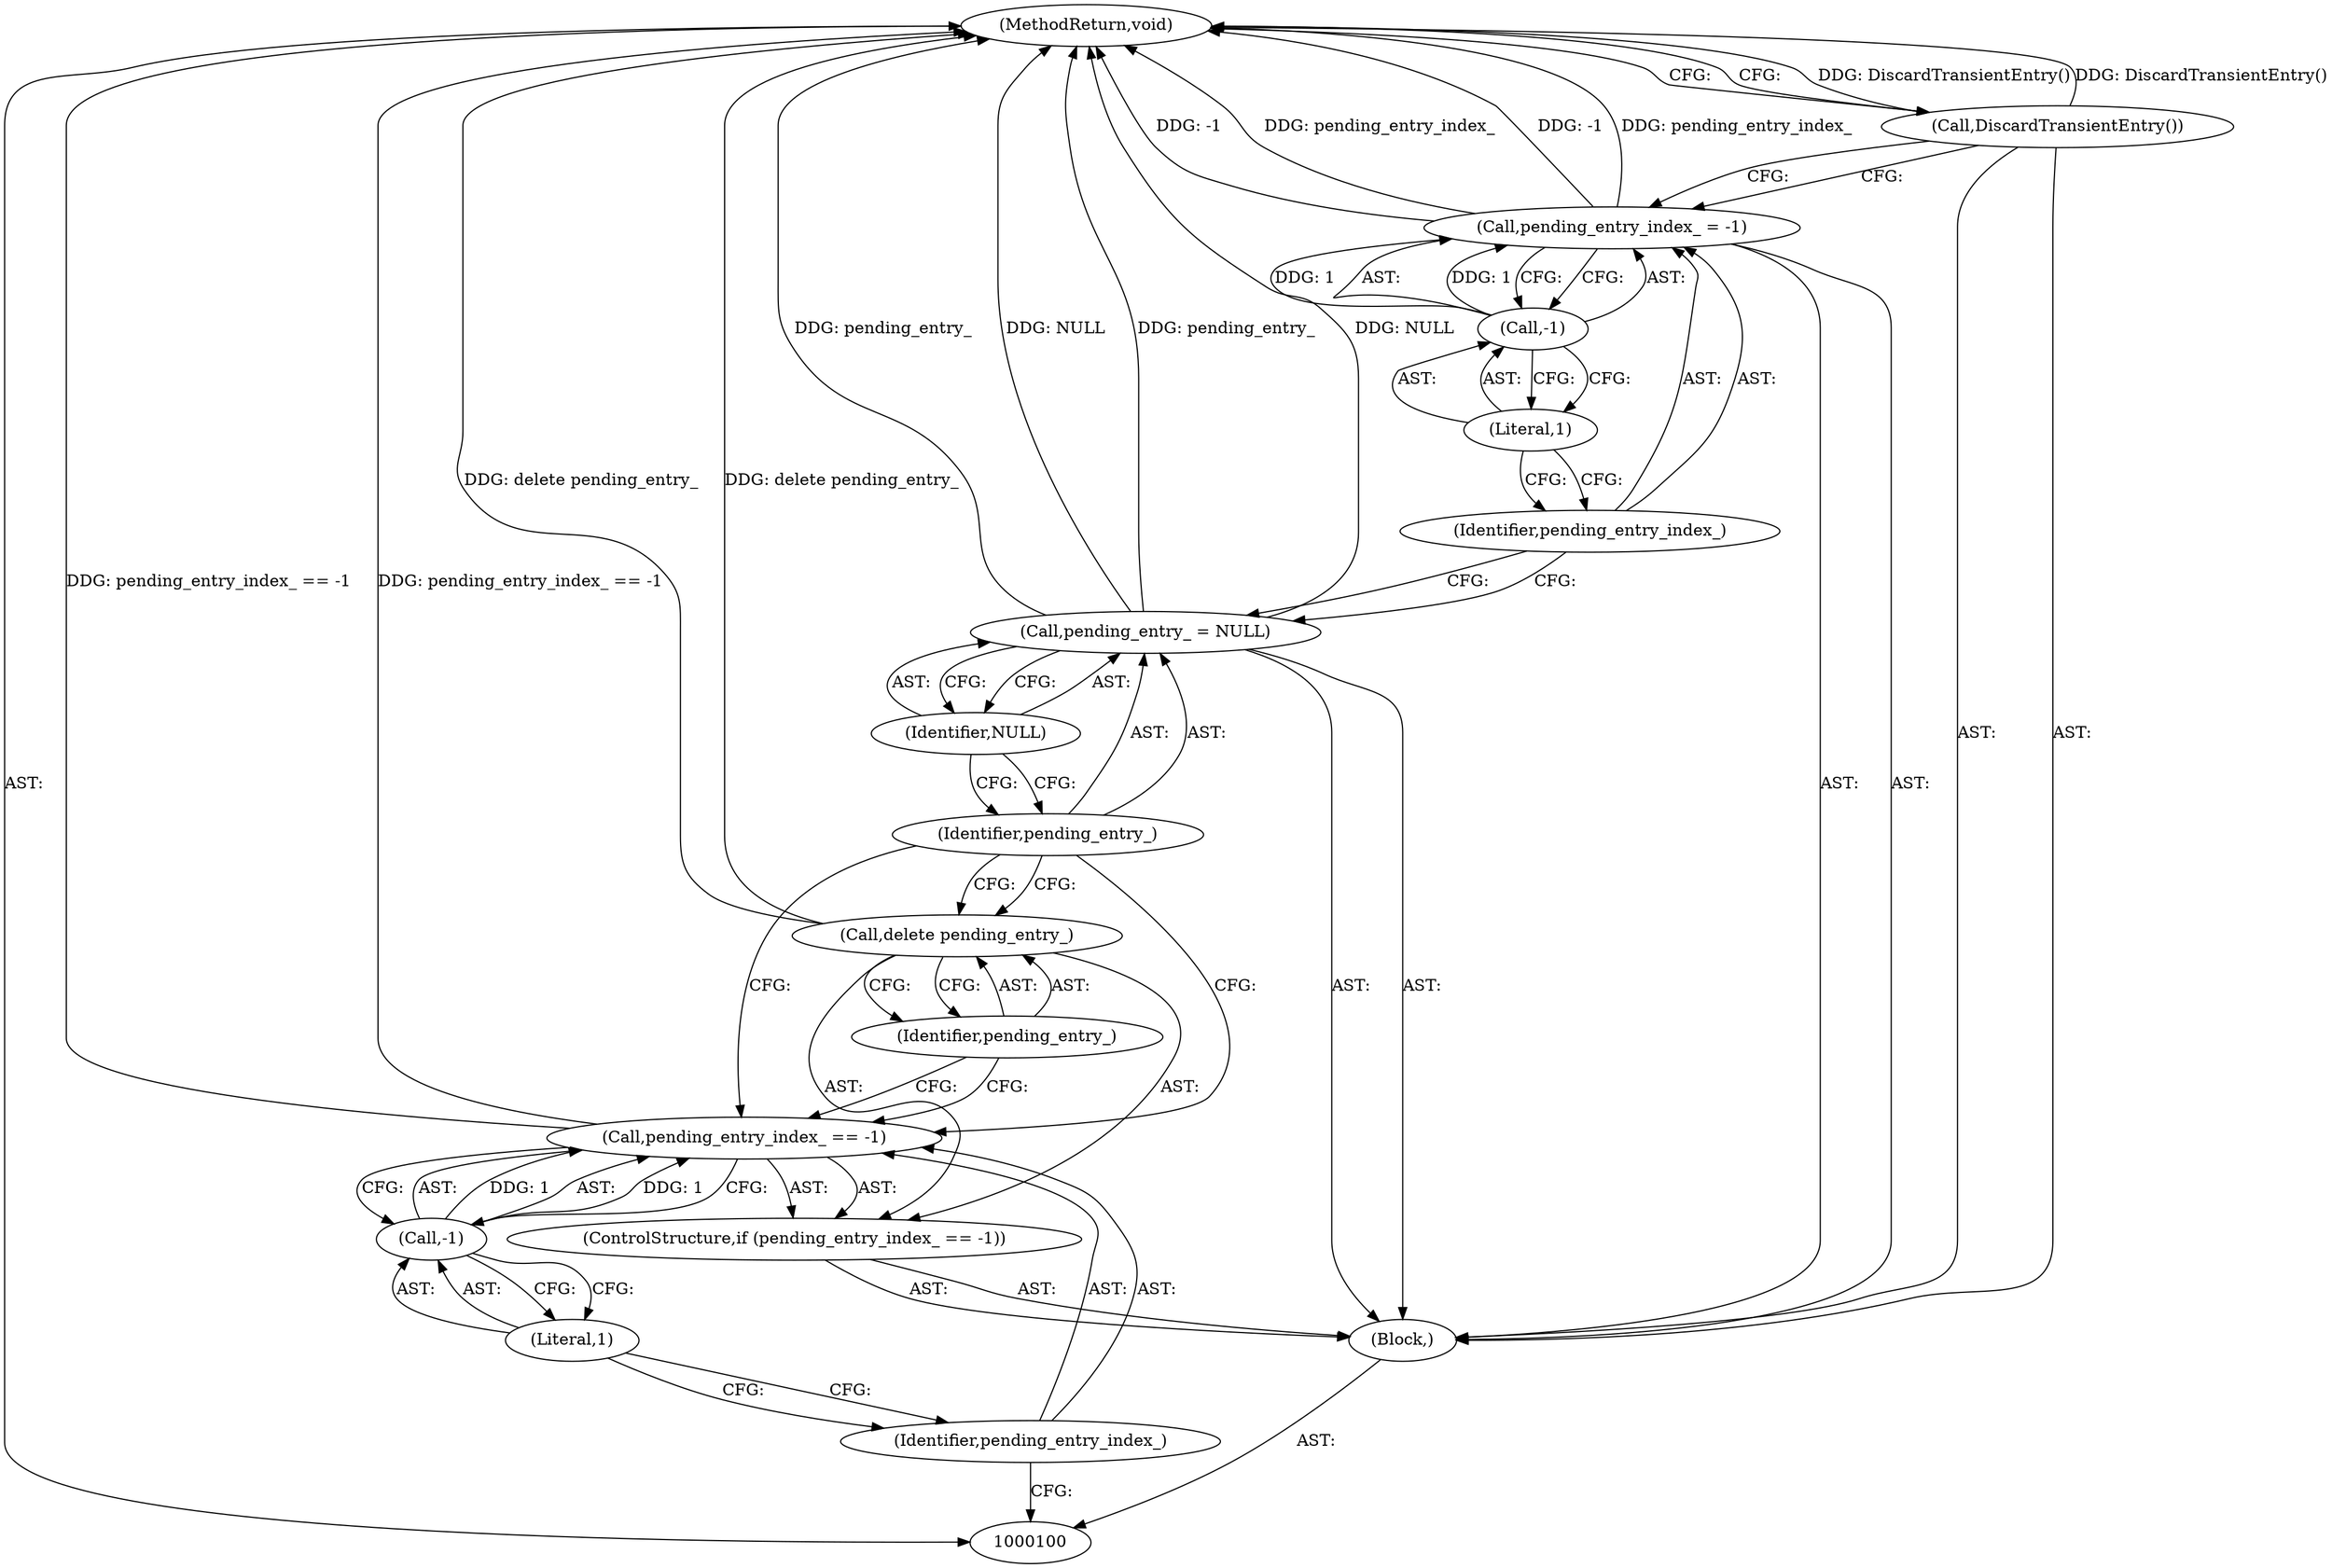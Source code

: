 digraph "1_Chrome_b12eb22a27110f49a2ad54b9e4ffd0ccb6cf9ce9" {
"1000117" [label="(MethodReturn,void)"];
"1000101" [label="(Block,)"];
"1000102" [label="(ControlStructure,if (pending_entry_index_ == -1))"];
"1000105" [label="(Call,-1)"];
"1000106" [label="(Literal,1)"];
"1000103" [label="(Call,pending_entry_index_ == -1)"];
"1000104" [label="(Identifier,pending_entry_index_)"];
"1000108" [label="(Identifier,pending_entry_)"];
"1000107" [label="(Call,delete pending_entry_)"];
"1000111" [label="(Identifier,NULL)"];
"1000109" [label="(Call,pending_entry_ = NULL)"];
"1000110" [label="(Identifier,pending_entry_)"];
"1000114" [label="(Call,-1)"];
"1000115" [label="(Literal,1)"];
"1000112" [label="(Call,pending_entry_index_ = -1)"];
"1000113" [label="(Identifier,pending_entry_index_)"];
"1000116" [label="(Call,DiscardTransientEntry())"];
"1000117" -> "1000100"  [label="AST: "];
"1000117" -> "1000116"  [label="CFG: "];
"1000107" -> "1000117"  [label="DDG: delete pending_entry_"];
"1000112" -> "1000117"  [label="DDG: -1"];
"1000112" -> "1000117"  [label="DDG: pending_entry_index_"];
"1000103" -> "1000117"  [label="DDG: pending_entry_index_ == -1"];
"1000109" -> "1000117"  [label="DDG: pending_entry_"];
"1000109" -> "1000117"  [label="DDG: NULL"];
"1000116" -> "1000117"  [label="DDG: DiscardTransientEntry()"];
"1000101" -> "1000100"  [label="AST: "];
"1000102" -> "1000101"  [label="AST: "];
"1000109" -> "1000101"  [label="AST: "];
"1000112" -> "1000101"  [label="AST: "];
"1000116" -> "1000101"  [label="AST: "];
"1000102" -> "1000101"  [label="AST: "];
"1000103" -> "1000102"  [label="AST: "];
"1000107" -> "1000102"  [label="AST: "];
"1000105" -> "1000103"  [label="AST: "];
"1000105" -> "1000106"  [label="CFG: "];
"1000106" -> "1000105"  [label="AST: "];
"1000103" -> "1000105"  [label="CFG: "];
"1000105" -> "1000103"  [label="DDG: 1"];
"1000106" -> "1000105"  [label="AST: "];
"1000106" -> "1000104"  [label="CFG: "];
"1000105" -> "1000106"  [label="CFG: "];
"1000103" -> "1000102"  [label="AST: "];
"1000103" -> "1000105"  [label="CFG: "];
"1000104" -> "1000103"  [label="AST: "];
"1000105" -> "1000103"  [label="AST: "];
"1000108" -> "1000103"  [label="CFG: "];
"1000110" -> "1000103"  [label="CFG: "];
"1000103" -> "1000117"  [label="DDG: pending_entry_index_ == -1"];
"1000105" -> "1000103"  [label="DDG: 1"];
"1000104" -> "1000103"  [label="AST: "];
"1000104" -> "1000100"  [label="CFG: "];
"1000106" -> "1000104"  [label="CFG: "];
"1000108" -> "1000107"  [label="AST: "];
"1000108" -> "1000103"  [label="CFG: "];
"1000107" -> "1000108"  [label="CFG: "];
"1000107" -> "1000102"  [label="AST: "];
"1000107" -> "1000108"  [label="CFG: "];
"1000108" -> "1000107"  [label="AST: "];
"1000110" -> "1000107"  [label="CFG: "];
"1000107" -> "1000117"  [label="DDG: delete pending_entry_"];
"1000111" -> "1000109"  [label="AST: "];
"1000111" -> "1000110"  [label="CFG: "];
"1000109" -> "1000111"  [label="CFG: "];
"1000109" -> "1000101"  [label="AST: "];
"1000109" -> "1000111"  [label="CFG: "];
"1000110" -> "1000109"  [label="AST: "];
"1000111" -> "1000109"  [label="AST: "];
"1000113" -> "1000109"  [label="CFG: "];
"1000109" -> "1000117"  [label="DDG: pending_entry_"];
"1000109" -> "1000117"  [label="DDG: NULL"];
"1000110" -> "1000109"  [label="AST: "];
"1000110" -> "1000107"  [label="CFG: "];
"1000110" -> "1000103"  [label="CFG: "];
"1000111" -> "1000110"  [label="CFG: "];
"1000114" -> "1000112"  [label="AST: "];
"1000114" -> "1000115"  [label="CFG: "];
"1000115" -> "1000114"  [label="AST: "];
"1000112" -> "1000114"  [label="CFG: "];
"1000114" -> "1000112"  [label="DDG: 1"];
"1000115" -> "1000114"  [label="AST: "];
"1000115" -> "1000113"  [label="CFG: "];
"1000114" -> "1000115"  [label="CFG: "];
"1000112" -> "1000101"  [label="AST: "];
"1000112" -> "1000114"  [label="CFG: "];
"1000113" -> "1000112"  [label="AST: "];
"1000114" -> "1000112"  [label="AST: "];
"1000116" -> "1000112"  [label="CFG: "];
"1000112" -> "1000117"  [label="DDG: -1"];
"1000112" -> "1000117"  [label="DDG: pending_entry_index_"];
"1000114" -> "1000112"  [label="DDG: 1"];
"1000113" -> "1000112"  [label="AST: "];
"1000113" -> "1000109"  [label="CFG: "];
"1000115" -> "1000113"  [label="CFG: "];
"1000116" -> "1000101"  [label="AST: "];
"1000116" -> "1000112"  [label="CFG: "];
"1000117" -> "1000116"  [label="CFG: "];
"1000116" -> "1000117"  [label="DDG: DiscardTransientEntry()"];
}
